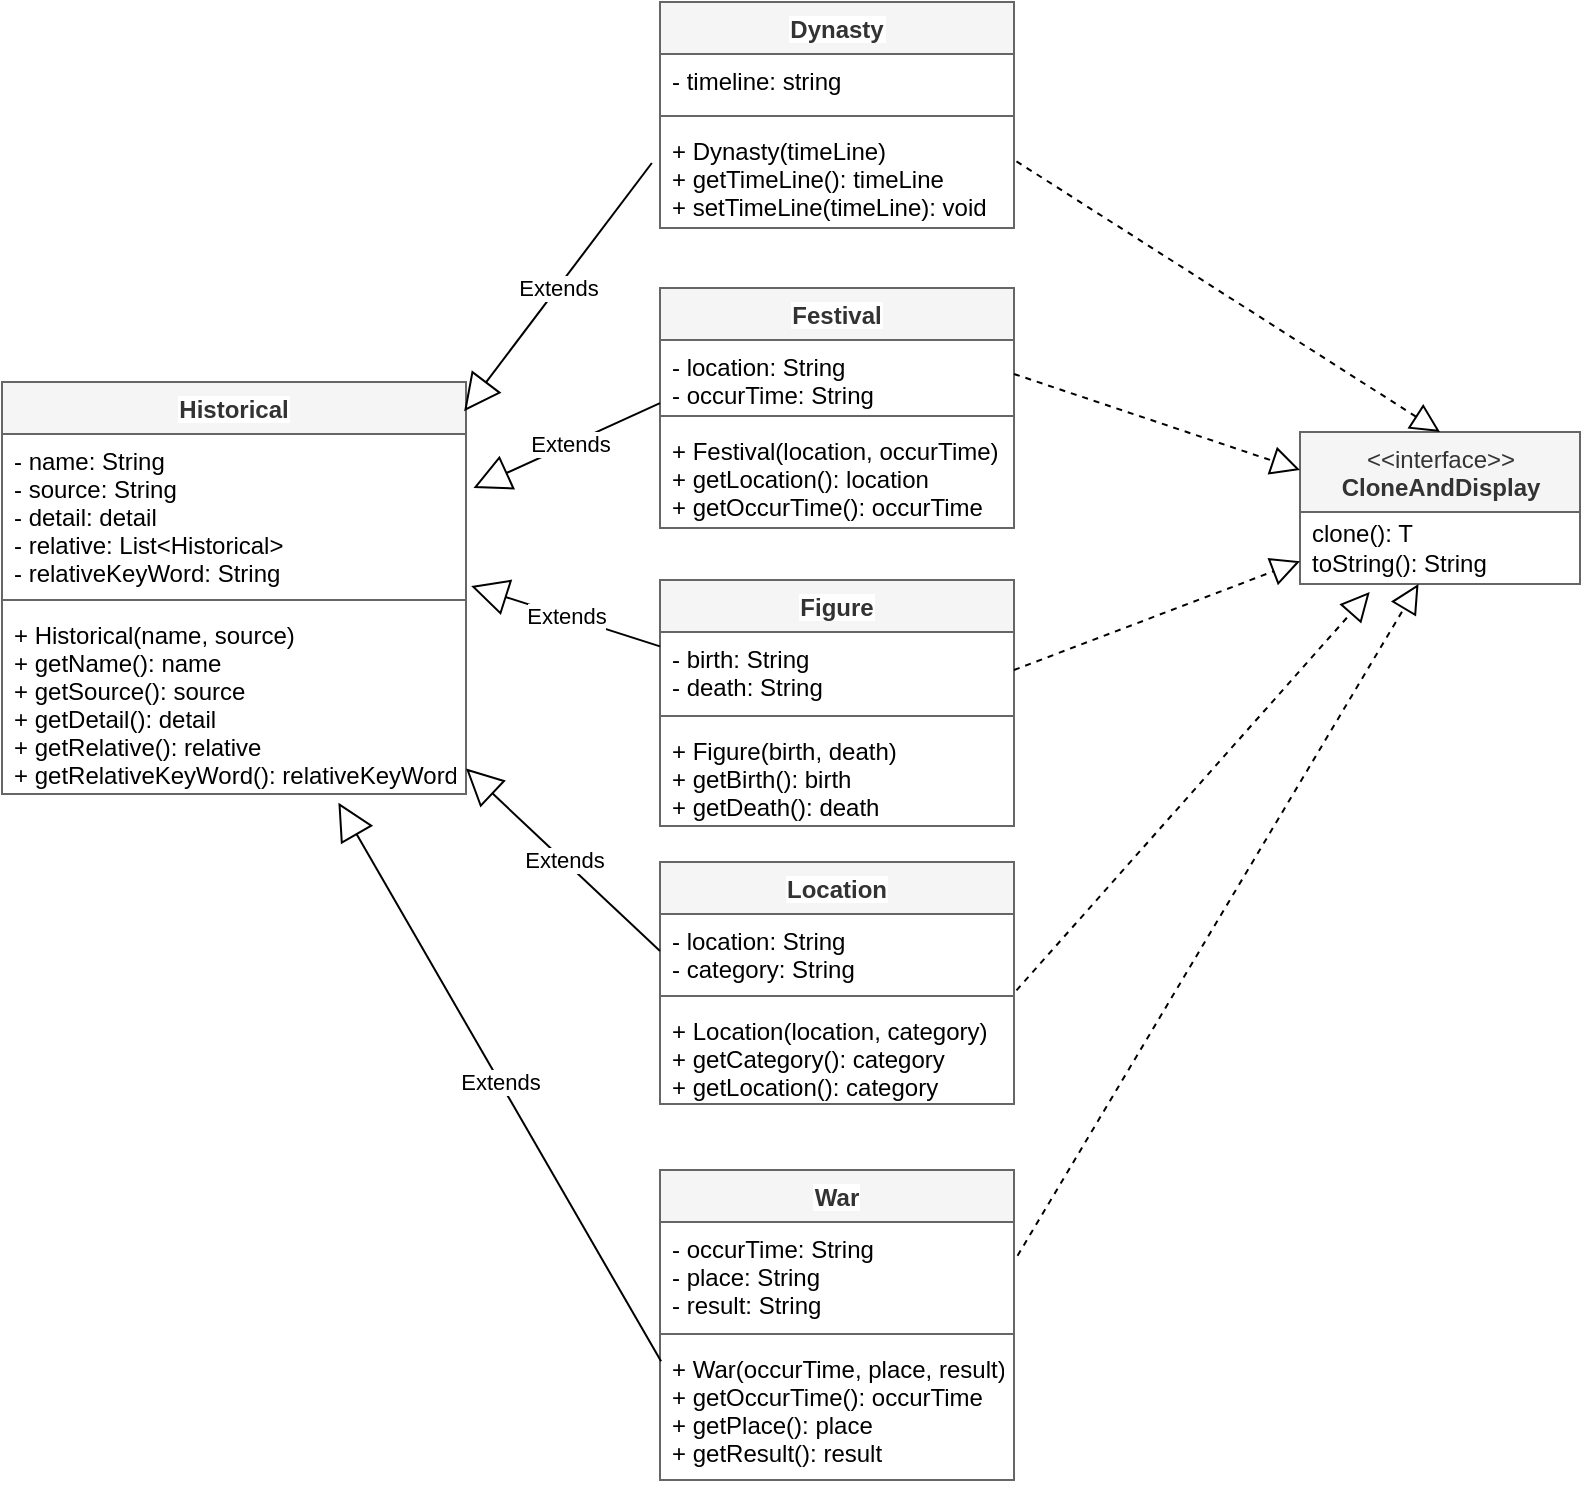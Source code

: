 <mxfile>
    <diagram id="mHn7_rF_cNRLW0fMGPJE" name="Page-1">
        <mxGraphModel dx="798" dy="568" grid="0" gridSize="10" guides="1" tooltips="1" connect="1" arrows="1" fold="1" page="1" pageScale="1" pageWidth="827" pageHeight="1169" background="#ffffff" math="0" shadow="0">
            <root>
                <mxCell id="0"/>
                <mxCell id="1" parent="0"/>
                <mxCell id="16" value="Figure" style="swimlane;fontStyle=1;align=center;verticalAlign=top;childLayout=stackLayout;horizontal=1;startSize=26;horizontalStack=0;resizeParent=1;resizeParentMax=0;resizeLast=0;collapsible=1;marginBottom=0;strokeColor=#666666;labelBackgroundColor=#FFFFFF;fontColor=#333333;fillColor=#f5f5f5;rounded=0;" parent="1" vertex="1">
                    <mxGeometry x="337" y="355" width="177" height="123" as="geometry"/>
                </mxCell>
                <mxCell id="17" value="- birth: String&#10;- death: String" style="text;strokeColor=none;fillColor=none;align=left;verticalAlign=top;spacingLeft=4;spacingRight=4;overflow=hidden;rotatable=0;points=[[0,0.5],[1,0.5]];portConstraint=eastwest;fontColor=#000000;rounded=0;" parent="16" vertex="1">
                    <mxGeometry y="26" width="177" height="38" as="geometry"/>
                </mxCell>
                <mxCell id="18" value="" style="line;strokeWidth=1;fillColor=none;align=left;verticalAlign=middle;spacingTop=-1;spacingLeft=3;spacingRight=3;rotatable=0;labelPosition=right;points=[];portConstraint=eastwest;strokeColor=inherit;rounded=0;" parent="16" vertex="1">
                    <mxGeometry y="64" width="177" height="8" as="geometry"/>
                </mxCell>
                <mxCell id="19" value="+ Figure(birth, death)&#10;+ getBirth(): birth&#10;+ getDeath(): death&#10;&#10;" style="text;strokeColor=none;fillColor=none;align=left;verticalAlign=top;spacingLeft=4;spacingRight=4;overflow=hidden;rotatable=0;points=[[0,0.5],[1,0.5]];portConstraint=eastwest;fontColor=#000000;rounded=0;" parent="16" vertex="1">
                    <mxGeometry y="72" width="177" height="51" as="geometry"/>
                </mxCell>
                <mxCell id="20" value="Historical" style="swimlane;fontStyle=1;align=center;verticalAlign=top;childLayout=stackLayout;horizontal=1;startSize=26;horizontalStack=0;resizeParent=1;resizeParentMax=0;resizeLast=0;collapsible=1;marginBottom=0;strokeColor=#666666;labelBackgroundColor=#FFFFFF;fontColor=#333333;fillColor=#f5f5f5;rounded=0;" parent="1" vertex="1">
                    <mxGeometry x="8" y="256" width="232" height="206" as="geometry"/>
                </mxCell>
                <mxCell id="21" value="- name: String&#10;- source: String&#10;- detail: detail&#10;- relative: List&lt;Historical&gt;&#10;- relativeKeyWord: String" style="text;strokeColor=none;fillColor=none;align=left;verticalAlign=top;spacingLeft=4;spacingRight=4;overflow=hidden;rotatable=0;points=[[0,0.5],[1,0.5]];portConstraint=eastwest;fontColor=#000000;rounded=0;" parent="20" vertex="1">
                    <mxGeometry y="26" width="232" height="79" as="geometry"/>
                </mxCell>
                <mxCell id="22" value="" style="line;strokeWidth=1;fillColor=none;align=left;verticalAlign=middle;spacingTop=-1;spacingLeft=3;spacingRight=3;rotatable=0;labelPosition=right;points=[];portConstraint=eastwest;strokeColor=inherit;rounded=0;" parent="20" vertex="1">
                    <mxGeometry y="105" width="232" height="8" as="geometry"/>
                </mxCell>
                <mxCell id="23" value="+ Historical(name, source)&#10;+ getName(): name&#10;+ getSource(): source&#10;+ getDetail(): detail&#10;+ getRelative(): relative&#10;+ getRelativeKeyWord(): relativeKeyWord" style="text;strokeColor=none;fillColor=none;align=left;verticalAlign=top;spacingLeft=4;spacingRight=4;overflow=hidden;rotatable=0;points=[[0,0.5],[1,0.5]];portConstraint=eastwest;fontColor=#000000;rounded=0;" parent="20" vertex="1">
                    <mxGeometry y="113" width="232" height="93" as="geometry"/>
                </mxCell>
                <mxCell id="24" value="Location" style="swimlane;fontStyle=1;align=center;verticalAlign=top;childLayout=stackLayout;horizontal=1;startSize=26;horizontalStack=0;resizeParent=1;resizeParentMax=0;resizeLast=0;collapsible=1;marginBottom=0;strokeColor=#666666;labelBackgroundColor=#FFFFFF;fontColor=#333333;fillColor=#f5f5f5;rounded=0;" parent="1" vertex="1">
                    <mxGeometry x="337" y="496" width="177" height="121" as="geometry"/>
                </mxCell>
                <mxCell id="25" value="- location: String&#10;- category: String" style="text;strokeColor=none;fillColor=none;align=left;verticalAlign=top;spacingLeft=4;spacingRight=4;overflow=hidden;rotatable=0;points=[[0,0.5],[1,0.5]];portConstraint=eastwest;fontColor=#000000;rounded=0;" parent="24" vertex="1">
                    <mxGeometry y="26" width="177" height="37" as="geometry"/>
                </mxCell>
                <mxCell id="26" value="" style="line;strokeWidth=1;fillColor=none;align=left;verticalAlign=middle;spacingTop=-1;spacingLeft=3;spacingRight=3;rotatable=0;labelPosition=right;points=[];portConstraint=eastwest;strokeColor=inherit;rounded=0;" parent="24" vertex="1">
                    <mxGeometry y="63" width="177" height="8" as="geometry"/>
                </mxCell>
                <mxCell id="27" value="+ Location(location, category)&#10;+ getCategory(): category&#10;+ getLocation(): category" style="text;strokeColor=none;fillColor=none;align=left;verticalAlign=top;spacingLeft=4;spacingRight=4;overflow=hidden;rotatable=0;points=[[0,0.5],[1,0.5]];portConstraint=eastwest;fontColor=#000000;rounded=0;" parent="24" vertex="1">
                    <mxGeometry y="71" width="177" height="50" as="geometry"/>
                </mxCell>
                <mxCell id="28" value="War" style="swimlane;fontStyle=1;align=center;verticalAlign=top;childLayout=stackLayout;horizontal=1;startSize=26;horizontalStack=0;resizeParent=1;resizeParentMax=0;resizeLast=0;collapsible=1;marginBottom=0;strokeColor=#666666;labelBackgroundColor=#FFFFFF;fontColor=#333333;fillColor=#f5f5f5;rounded=0;" parent="1" vertex="1">
                    <mxGeometry x="337" y="650" width="177" height="155" as="geometry"/>
                </mxCell>
                <mxCell id="29" value="- occurTime: String&#10;- place: String&#10;- result: String" style="text;strokeColor=none;fillColor=none;align=left;verticalAlign=top;spacingLeft=4;spacingRight=4;overflow=hidden;rotatable=0;points=[[0,0.5],[1,0.5]];portConstraint=eastwest;fontColor=#000000;rounded=0;" parent="28" vertex="1">
                    <mxGeometry y="26" width="177" height="52" as="geometry"/>
                </mxCell>
                <mxCell id="30" value="" style="line;strokeWidth=1;fillColor=none;align=left;verticalAlign=middle;spacingTop=-1;spacingLeft=3;spacingRight=3;rotatable=0;labelPosition=right;points=[];portConstraint=eastwest;strokeColor=inherit;rounded=0;" parent="28" vertex="1">
                    <mxGeometry y="78" width="177" height="8" as="geometry"/>
                </mxCell>
                <mxCell id="31" value="+ War(occurTime, place, result)&#10;+ getOccurTime(): occurTime&#10;+ getPlace(): place&#10;+ getResult(): result" style="text;strokeColor=none;fillColor=none;align=left;verticalAlign=top;spacingLeft=4;spacingRight=4;overflow=hidden;rotatable=0;points=[[0,0.5],[1,0.5]];portConstraint=eastwest;fontColor=#000000;rounded=0;" parent="28" vertex="1">
                    <mxGeometry y="86" width="177" height="69" as="geometry"/>
                </mxCell>
                <mxCell id="36" value="Dynasty" style="swimlane;fontStyle=1;align=center;verticalAlign=top;childLayout=stackLayout;horizontal=1;startSize=26;horizontalStack=0;resizeParent=1;resizeParentMax=0;resizeLast=0;collapsible=1;marginBottom=0;strokeColor=#666666;labelBackgroundColor=#FFFFFF;fontColor=#333333;fillColor=#f5f5f5;rounded=0;" parent="1" vertex="1">
                    <mxGeometry x="337" y="66" width="177" height="113" as="geometry"/>
                </mxCell>
                <mxCell id="37" value="- timeline: string" style="text;strokeColor=none;fillColor=none;align=left;verticalAlign=top;spacingLeft=4;spacingRight=4;overflow=hidden;rotatable=0;points=[[0,0.5],[1,0.5]];portConstraint=eastwest;fontColor=#000000;rounded=0;" parent="36" vertex="1">
                    <mxGeometry y="26" width="177" height="27" as="geometry"/>
                </mxCell>
                <mxCell id="38" value="" style="line;strokeWidth=1;fillColor=none;align=left;verticalAlign=middle;spacingTop=-1;spacingLeft=3;spacingRight=3;rotatable=0;labelPosition=right;points=[];portConstraint=eastwest;strokeColor=inherit;rounded=0;" parent="36" vertex="1">
                    <mxGeometry y="53" width="177" height="8" as="geometry"/>
                </mxCell>
                <mxCell id="39" value="+ Dynasty(timeLine)&#10;+ getTimeLine(): timeLine &#10;+ setTimeLine(timeLine): void" style="text;strokeColor=none;fillColor=none;align=left;verticalAlign=top;spacingLeft=4;spacingRight=4;overflow=hidden;rotatable=0;points=[[0,0.5],[1,0.5]];portConstraint=eastwest;fontColor=#000000;rounded=0;" parent="36" vertex="1">
                    <mxGeometry y="61" width="177" height="52" as="geometry"/>
                </mxCell>
                <mxCell id="41" value="Festival" style="swimlane;fontStyle=1;align=center;verticalAlign=top;childLayout=stackLayout;horizontal=1;startSize=26;horizontalStack=0;resizeParent=1;resizeParentMax=0;resizeLast=0;collapsible=1;marginBottom=0;strokeColor=#666666;labelBackgroundColor=#FFFFFF;fontColor=#333333;fillColor=#f5f5f5;rounded=0;" parent="1" vertex="1">
                    <mxGeometry x="337" y="209" width="177" height="120" as="geometry"/>
                </mxCell>
                <mxCell id="42" value="- location: String&#10;- occurTime: String" style="text;strokeColor=none;fillColor=none;align=left;verticalAlign=top;spacingLeft=4;spacingRight=4;overflow=hidden;rotatable=0;points=[[0,0.5],[1,0.5]];portConstraint=eastwest;fontColor=#000000;rounded=0;" parent="41" vertex="1">
                    <mxGeometry y="26" width="177" height="34" as="geometry"/>
                </mxCell>
                <mxCell id="43" value="" style="line;strokeWidth=1;fillColor=none;align=left;verticalAlign=middle;spacingTop=-1;spacingLeft=3;spacingRight=3;rotatable=0;labelPosition=right;points=[];portConstraint=eastwest;strokeColor=inherit;rounded=0;" parent="41" vertex="1">
                    <mxGeometry y="60" width="177" height="8" as="geometry"/>
                </mxCell>
                <mxCell id="44" value="+ Festival(location, occurTime) &#10;+ getLocation(): location&#10;+ getOccurTime(): occurTime" style="text;strokeColor=none;fillColor=none;align=left;verticalAlign=top;spacingLeft=4;spacingRight=4;overflow=hidden;rotatable=0;points=[[0,0.5],[1,0.5]];portConstraint=eastwest;fontColor=#000000;rounded=0;" parent="41" vertex="1">
                    <mxGeometry y="68" width="177" height="52" as="geometry"/>
                </mxCell>
                <mxCell id="46" value="&amp;lt;&amp;lt;interface&amp;gt;&amp;gt;&lt;br&gt;&lt;b&gt;CloneAndDisplay&lt;/b&gt;" style="swimlane;fontStyle=0;align=center;verticalAlign=top;childLayout=stackLayout;horizontal=1;startSize=40;horizontalStack=0;resizeParent=1;resizeParentMax=0;resizeLast=0;collapsible=0;marginBottom=0;html=1;fillColor=#f5f5f5;strokeColor=#666666;fontColor=#333333;" parent="1" vertex="1">
                    <mxGeometry x="657" y="281" width="140" height="76" as="geometry"/>
                </mxCell>
                <mxCell id="47" value="&lt;font color=&quot;#000000&quot;&gt;clone(): T&lt;br&gt;toString(): String&lt;br&gt;&lt;/font&gt;" style="text;html=1;strokeColor=none;fillColor=none;align=left;verticalAlign=middle;spacingLeft=4;spacingRight=4;overflow=hidden;rotatable=0;points=[[0,0.5],[1,0.5]];portConstraint=eastwest;" parent="46" vertex="1">
                    <mxGeometry y="40" width="140" height="36" as="geometry"/>
                </mxCell>
                <mxCell id="48" value="Extends" style="endArrow=block;endSize=16;endFill=0;html=1;entryX=1.011;entryY=0.962;entryDx=0;entryDy=0;entryPerimeter=0;strokeColor=#000000;fontColor=#000000;labelBackgroundColor=#FFFFFF;" parent="1" source="16" target="21" edge="1">
                    <mxGeometry width="160" relative="1" as="geometry">
                        <mxPoint x="100" y="317" as="sourcePoint"/>
                        <mxPoint x="332" y="313" as="targetPoint"/>
                    </mxGeometry>
                </mxCell>
                <mxCell id="49" value="Extends" style="endArrow=block;endSize=16;endFill=0;html=1;exitX=-0.023;exitY=0.375;exitDx=0;exitDy=0;entryX=0.996;entryY=0.071;entryDx=0;entryDy=0;entryPerimeter=0;exitPerimeter=0;strokeColor=#000000;fontColor=#000000;labelBackgroundColor=#FFFFFF;" parent="1" source="39" target="20" edge="1">
                    <mxGeometry width="160" relative="1" as="geometry">
                        <mxPoint x="86.5" y="266" as="sourcePoint"/>
                        <mxPoint x="316.584" y="228.5" as="targetPoint"/>
                    </mxGeometry>
                </mxCell>
                <mxCell id="50" value="Extends" style="endArrow=block;endSize=16;endFill=0;html=1;exitX=0;exitY=0.927;exitDx=0;exitDy=0;exitPerimeter=0;strokeColor=#000000;fontColor=#000000;labelBackgroundColor=#FFFFFF;entryX=1.016;entryY=0.342;entryDx=0;entryDy=0;entryPerimeter=0;labelBorderColor=none;" parent="1" source="42" target="21" edge="1">
                    <mxGeometry x="-0.048" width="160" relative="1" as="geometry">
                        <mxPoint x="256.5" y="297" as="sourcePoint"/>
                        <mxPoint x="245" y="302" as="targetPoint"/>
                        <Array as="points"/>
                        <mxPoint as="offset"/>
                    </mxGeometry>
                </mxCell>
                <mxCell id="51" value="Extends" style="endArrow=block;endSize=16;endFill=0;html=1;entryX=1;entryY=0.863;entryDx=0;entryDy=0;entryPerimeter=0;exitX=0;exitY=0.5;exitDx=0;exitDy=0;strokeColor=#000000;fontColor=#000000;labelBackgroundColor=#FFFFFF;" parent="1" source="25" target="23" edge="1">
                    <mxGeometry width="160" relative="1" as="geometry">
                        <mxPoint x="411.25" y="293" as="sourcePoint"/>
                        <mxPoint x="304" y="218" as="targetPoint"/>
                    </mxGeometry>
                </mxCell>
                <mxCell id="52" value="Extends" style="endArrow=block;endSize=16;endFill=0;html=1;entryX=0.725;entryY=1.047;entryDx=0;entryDy=0;exitX=0.003;exitY=0.14;exitDx=0;exitDy=0;exitPerimeter=0;entryPerimeter=0;strokeColor=#000000;fontColor=#000000;labelBackgroundColor=#FFFFFF;" parent="1" source="31" target="23" edge="1">
                    <mxGeometry width="160" relative="1" as="geometry">
                        <mxPoint x="668.728" y="306.786" as="sourcePoint"/>
                        <mxPoint x="314" y="228" as="targetPoint"/>
                    </mxGeometry>
                </mxCell>
                <mxCell id="92" value="" style="endArrow=block;dashed=1;endFill=0;endSize=12;html=1;exitX=1;exitY=0.5;exitDx=0;exitDy=0;strokeColor=#000000;fontColor=#000000;labelBackgroundColor=#FFFFFF;" parent="1" source="17" target="46" edge="1">
                    <mxGeometry width="160" relative="1" as="geometry">
                        <mxPoint x="294" y="489" as="sourcePoint"/>
                        <mxPoint x="454" y="489" as="targetPoint"/>
                    </mxGeometry>
                </mxCell>
                <mxCell id="93" value="" style="endArrow=block;dashed=1;endFill=0;endSize=12;html=1;entryX=0.5;entryY=0;entryDx=0;entryDy=0;exitX=1.007;exitY=0.359;exitDx=0;exitDy=0;exitPerimeter=0;strokeColor=#000000;fontColor=#000000;labelBackgroundColor=#FFFFFF;" parent="1" source="39" target="46" edge="1">
                    <mxGeometry width="160" relative="1" as="geometry">
                        <mxPoint x="81.527" y="493.49" as="sourcePoint"/>
                        <mxPoint x="326" y="880" as="targetPoint"/>
                    </mxGeometry>
                </mxCell>
                <mxCell id="94" value="" style="endArrow=block;dashed=1;endFill=0;endSize=12;html=1;entryX=0;entryY=0.25;entryDx=0;entryDy=0;exitX=1;exitY=0.5;exitDx=0;exitDy=0;strokeColor=#000000;fontColor=#000000;labelBackgroundColor=#FFFFFF;" parent="1" source="42" target="46" edge="1">
                    <mxGeometry width="160" relative="1" as="geometry">
                        <mxPoint x="264.804" y="609" as="sourcePoint"/>
                        <mxPoint x="352" y="882" as="targetPoint"/>
                    </mxGeometry>
                </mxCell>
                <mxCell id="95" value="" style="endArrow=block;dashed=1;endFill=0;endSize=12;html=1;entryX=0.249;entryY=1.111;entryDx=0;entryDy=0;entryPerimeter=0;exitX=1.007;exitY=1.032;exitDx=0;exitDy=0;exitPerimeter=0;strokeColor=#000000;fontColor=#000000;labelBackgroundColor=#FFFFFF;" parent="1" source="25" target="47" edge="1">
                    <mxGeometry width="160" relative="1" as="geometry">
                        <mxPoint x="372.397" y="474.352" as="sourcePoint"/>
                        <mxPoint x="371.46" y="881.848" as="targetPoint"/>
                    </mxGeometry>
                </mxCell>
                <mxCell id="96" value="" style="endArrow=block;dashed=1;endFill=0;endSize=12;html=1;exitX=1.01;exitY=0.324;exitDx=0;exitDy=0;exitPerimeter=0;strokeColor=#000000;fontColor=#000000;labelBackgroundColor=#FFFFFF;" parent="1" source="29" target="47" edge="1">
                    <mxGeometry width="160" relative="1" as="geometry">
                        <mxPoint x="506.588" y="609" as="sourcePoint"/>
                        <mxPoint x="403.24" y="883.52" as="targetPoint"/>
                    </mxGeometry>
                </mxCell>
            </root>
        </mxGraphModel>
    </diagram>
</mxfile>